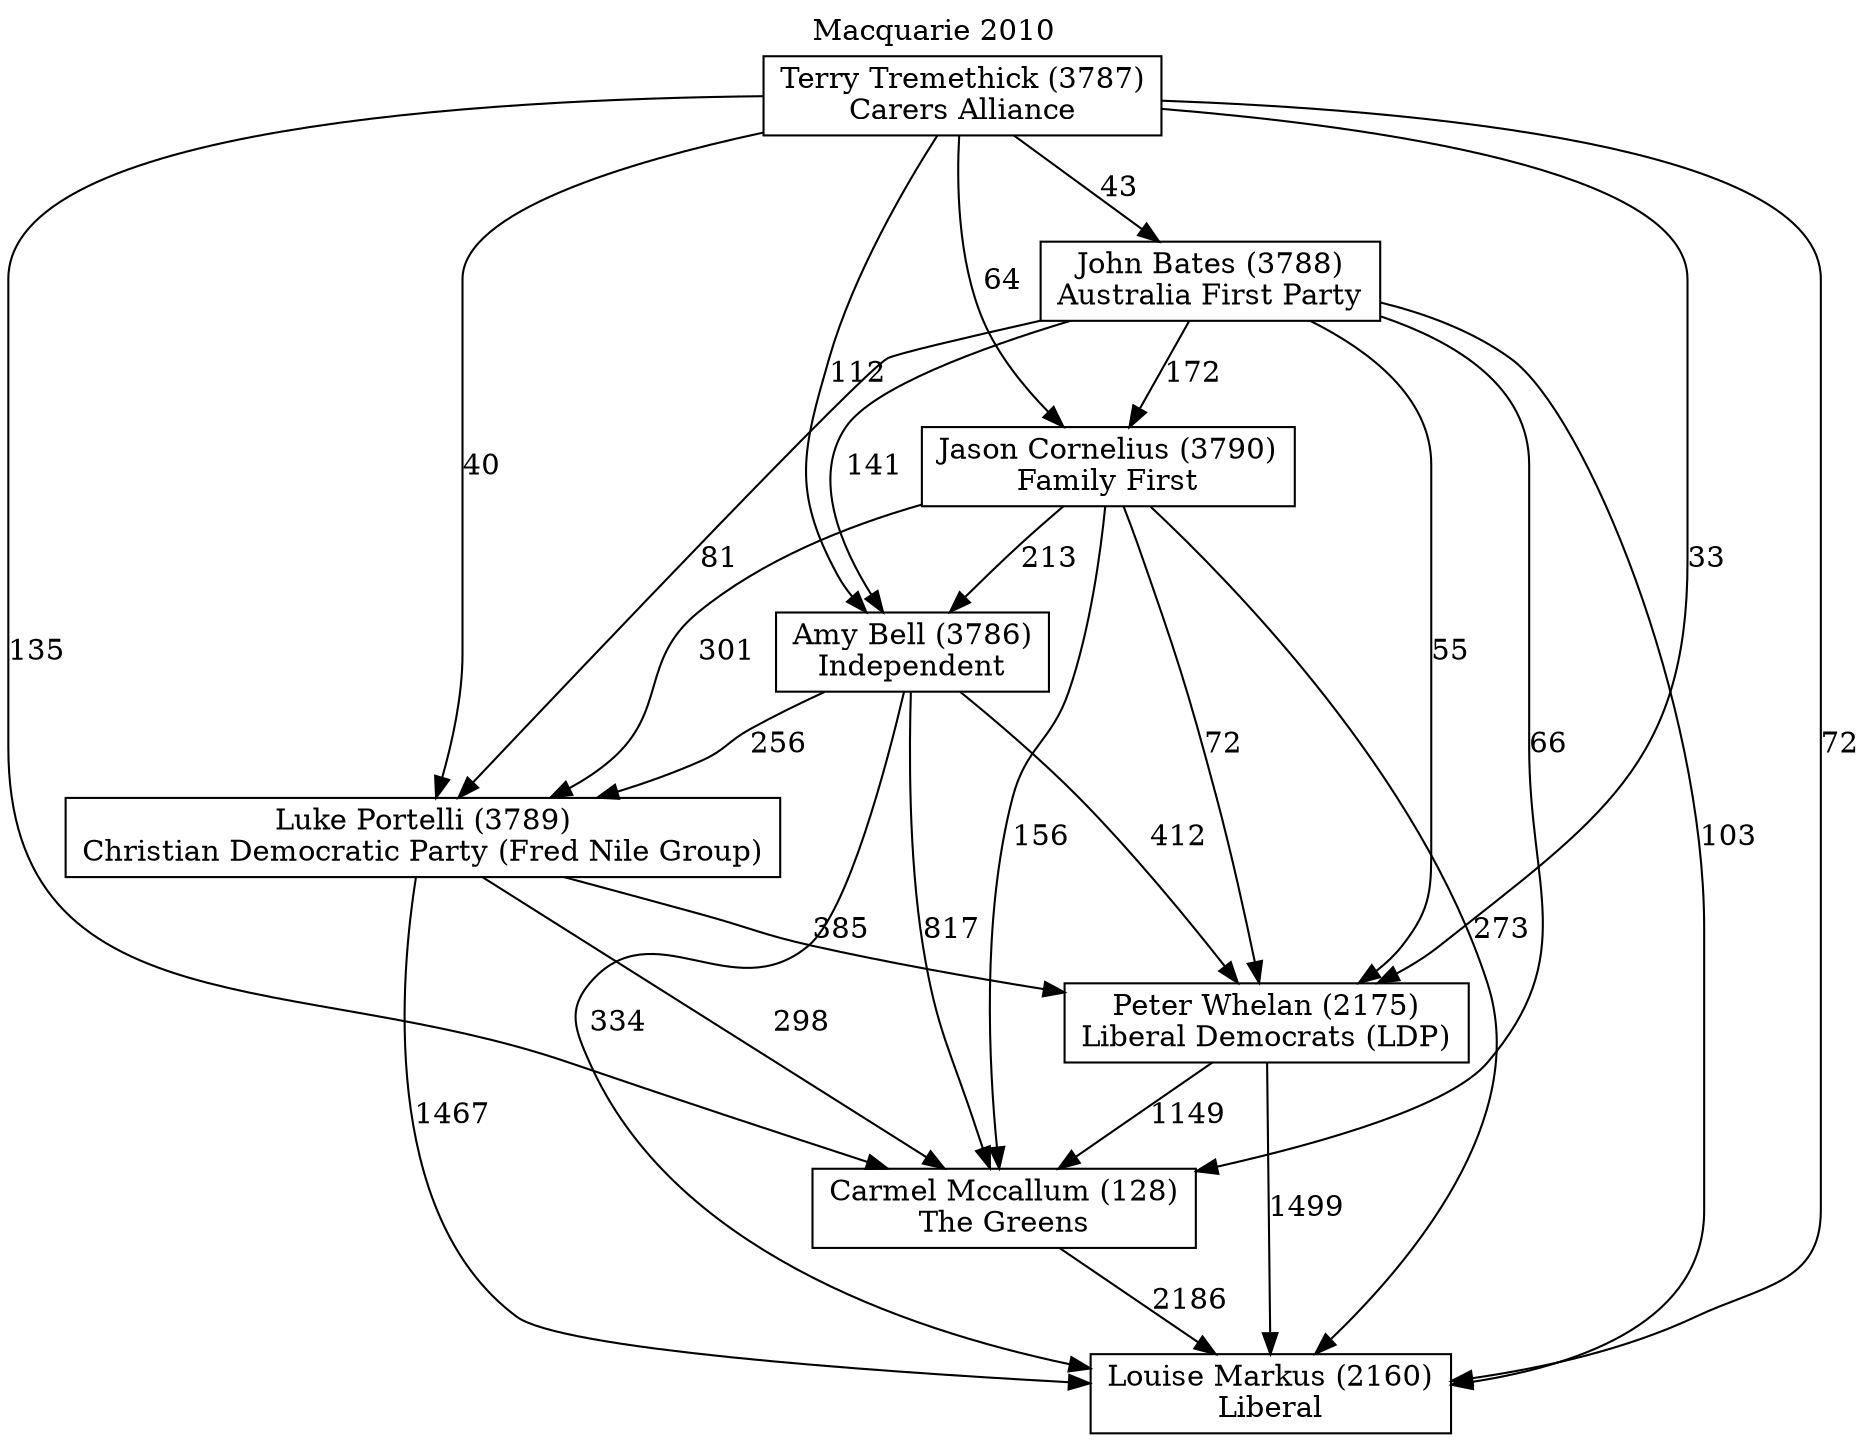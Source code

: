 // House preference flow
digraph "Louise Markus (2160)_Macquarie_2010" {
	graph [label="Macquarie 2010" labelloc=t mclimit=10]
	node [shape=box]
	"Louise Markus (2160)" [label="Louise Markus (2160)
Liberal"]
	"Carmel Mccallum (128)" [label="Carmel Mccallum (128)
The Greens"]
	"Peter Whelan (2175)" [label="Peter Whelan (2175)
Liberal Democrats (LDP)"]
	"Luke Portelli (3789)" [label="Luke Portelli (3789)
Christian Democratic Party (Fred Nile Group)"]
	"Amy Bell (3786)" [label="Amy Bell (3786)
Independent"]
	"Jason Cornelius (3790)" [label="Jason Cornelius (3790)
Family First"]
	"John Bates (3788)" [label="John Bates (3788)
Australia First Party"]
	"Terry Tremethick (3787)" [label="Terry Tremethick (3787)
Carers Alliance"]
	"Carmel Mccallum (128)" -> "Louise Markus (2160)" [label=2186]
	"Peter Whelan (2175)" -> "Carmel Mccallum (128)" [label=1149]
	"Luke Portelli (3789)" -> "Peter Whelan (2175)" [label=385]
	"Amy Bell (3786)" -> "Luke Portelli (3789)" [label=256]
	"Jason Cornelius (3790)" -> "Amy Bell (3786)" [label=213]
	"John Bates (3788)" -> "Jason Cornelius (3790)" [label=172]
	"Terry Tremethick (3787)" -> "John Bates (3788)" [label=43]
	"Peter Whelan (2175)" -> "Louise Markus (2160)" [label=1499]
	"Luke Portelli (3789)" -> "Louise Markus (2160)" [label=1467]
	"Amy Bell (3786)" -> "Louise Markus (2160)" [label=334]
	"Jason Cornelius (3790)" -> "Louise Markus (2160)" [label=273]
	"John Bates (3788)" -> "Louise Markus (2160)" [label=103]
	"Terry Tremethick (3787)" -> "Louise Markus (2160)" [label=72]
	"Terry Tremethick (3787)" -> "Jason Cornelius (3790)" [label=64]
	"John Bates (3788)" -> "Amy Bell (3786)" [label=141]
	"Terry Tremethick (3787)" -> "Amy Bell (3786)" [label=112]
	"Jason Cornelius (3790)" -> "Luke Portelli (3789)" [label=301]
	"John Bates (3788)" -> "Luke Portelli (3789)" [label=81]
	"Terry Tremethick (3787)" -> "Luke Portelli (3789)" [label=40]
	"Amy Bell (3786)" -> "Peter Whelan (2175)" [label=412]
	"Jason Cornelius (3790)" -> "Peter Whelan (2175)" [label=72]
	"John Bates (3788)" -> "Peter Whelan (2175)" [label=55]
	"Terry Tremethick (3787)" -> "Peter Whelan (2175)" [label=33]
	"Luke Portelli (3789)" -> "Carmel Mccallum (128)" [label=298]
	"Amy Bell (3786)" -> "Carmel Mccallum (128)" [label=817]
	"Jason Cornelius (3790)" -> "Carmel Mccallum (128)" [label=156]
	"John Bates (3788)" -> "Carmel Mccallum (128)" [label=66]
	"Terry Tremethick (3787)" -> "Carmel Mccallum (128)" [label=135]
}
